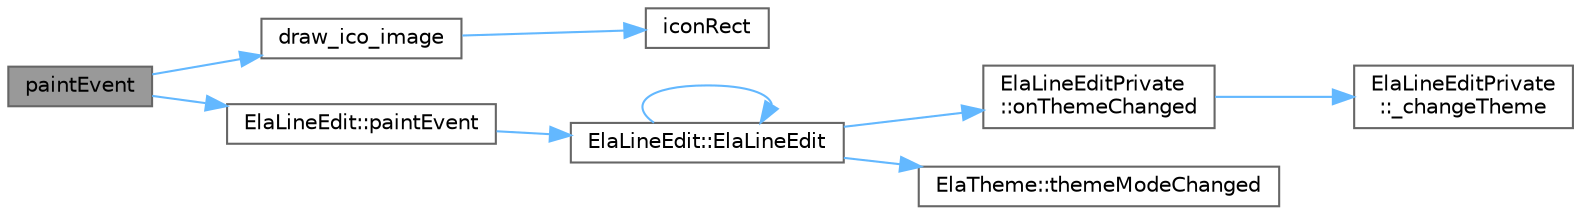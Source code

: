 digraph "paintEvent"
{
 // LATEX_PDF_SIZE
  bgcolor="transparent";
  edge [fontname=Helvetica,fontsize=10,labelfontname=Helvetica,labelfontsize=10];
  node [fontname=Helvetica,fontsize=10,shape=box,height=0.2,width=0.4];
  rankdir="LR";
  Node1 [id="Node000001",label="paintEvent",height=0.2,width=0.4,color="gray40", fillcolor="grey60", style="filled", fontcolor="black",tooltip=" "];
  Node1 -> Node2 [id="edge1_Node000001_Node000002",color="steelblue1",style="solid",tooltip=" "];
  Node2 [id="Node000002",label="draw_ico_image",height=0.2,width=0.4,color="grey40", fillcolor="white", style="filled",URL="$class_input__box.html#adb3bbb8cd77afd52768964d3419a93f9",tooltip=" "];
  Node2 -> Node3 [id="edge2_Node000002_Node000003",color="steelblue1",style="solid",tooltip=" "];
  Node3 [id="Node000003",label="iconRect",height=0.2,width=0.4,color="grey40", fillcolor="white", style="filled",URL="$class_input__box.html#ad3053dd84f705612d38bbf55aa0ca1b0",tooltip=" "];
  Node1 -> Node4 [id="edge3_Node000001_Node000004",color="steelblue1",style="solid",tooltip=" "];
  Node4 [id="Node000004",label="ElaLineEdit::paintEvent",height=0.2,width=0.4,color="grey40", fillcolor="white", style="filled",URL="$class_ela_line_edit.html#aa71936647c7e332ab07cbec003a8c9a2",tooltip=" "];
  Node4 -> Node5 [id="edge4_Node000004_Node000005",color="steelblue1",style="solid",tooltip=" "];
  Node5 [id="Node000005",label="ElaLineEdit::ElaLineEdit",height=0.2,width=0.4,color="grey40", fillcolor="white", style="filled",URL="$class_ela_line_edit.html#ad5b1bd2b489835fea5bdeadd9e8a79d6",tooltip=" "];
  Node5 -> Node5 [id="edge5_Node000005_Node000005",color="steelblue1",style="solid",tooltip=" "];
  Node5 -> Node6 [id="edge6_Node000005_Node000006",color="steelblue1",style="solid",tooltip=" "];
  Node6 [id="Node000006",label="ElaLineEditPrivate\l::onThemeChanged",height=0.2,width=0.4,color="grey40", fillcolor="white", style="filled",URL="$class_ela_line_edit_private.html#acf666a8d5ef3e8a42f3c41d767d252db",tooltip=" "];
  Node6 -> Node7 [id="edge7_Node000006_Node000007",color="steelblue1",style="solid",tooltip=" "];
  Node7 [id="Node000007",label="ElaLineEditPrivate\l::_changeTheme",height=0.2,width=0.4,color="grey40", fillcolor="white", style="filled",URL="$class_ela_line_edit_private.html#a9b03deaf658f6c6f614d0dba062b07a5",tooltip=" "];
  Node5 -> Node8 [id="edge8_Node000005_Node000008",color="steelblue1",style="solid",tooltip=" "];
  Node8 [id="Node000008",label="ElaTheme::themeModeChanged",height=0.2,width=0.4,color="grey40", fillcolor="white", style="filled",URL="$class_ela_theme.html#a05ec2e3192ae77de87b167093330d9ba",tooltip="主题模式更改信号"];
}
